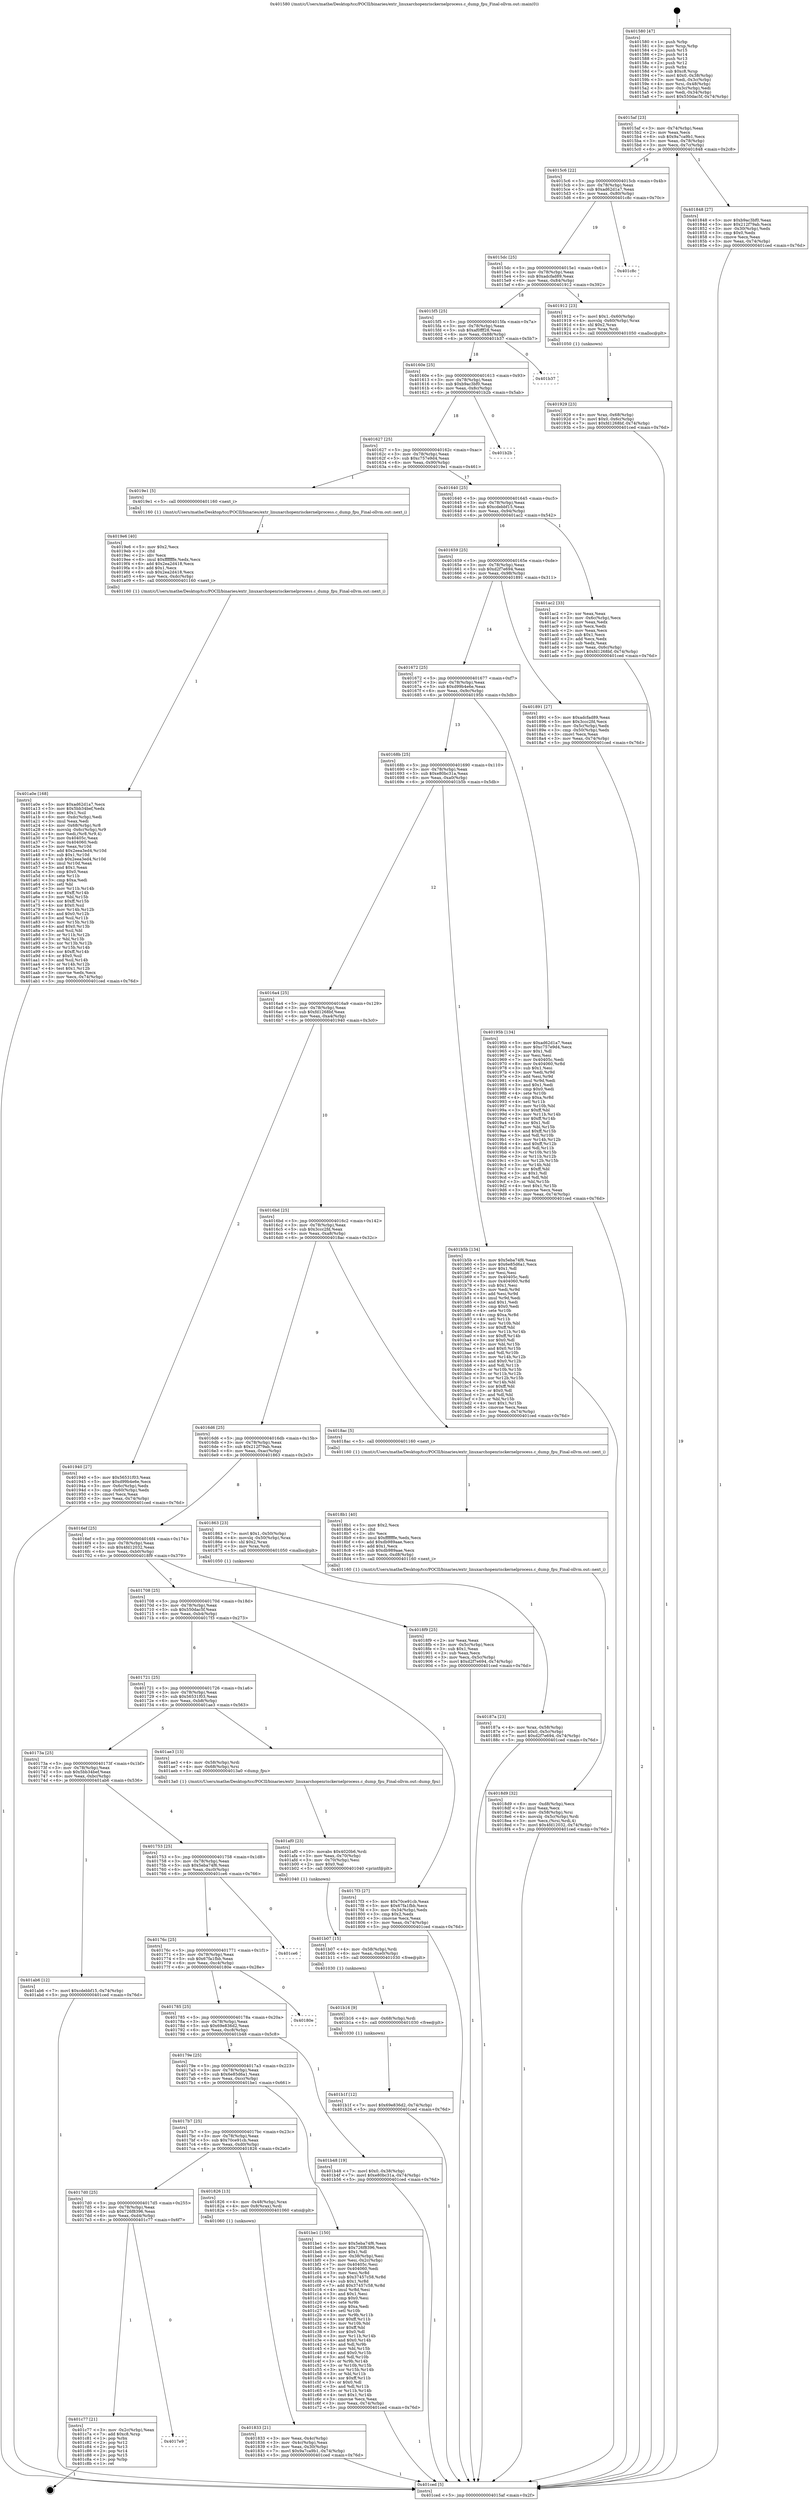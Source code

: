digraph "0x401580" {
  label = "0x401580 (/mnt/c/Users/mathe/Desktop/tcc/POCII/binaries/extr_linuxarchopenrisckernelprocess.c_dump_fpu_Final-ollvm.out::main(0))"
  labelloc = "t"
  node[shape=record]

  Entry [label="",width=0.3,height=0.3,shape=circle,fillcolor=black,style=filled]
  "0x4015af" [label="{
     0x4015af [23]\l
     | [instrs]\l
     &nbsp;&nbsp;0x4015af \<+3\>: mov -0x74(%rbp),%eax\l
     &nbsp;&nbsp;0x4015b2 \<+2\>: mov %eax,%ecx\l
     &nbsp;&nbsp;0x4015b4 \<+6\>: sub $0x9a7ca9b1,%ecx\l
     &nbsp;&nbsp;0x4015ba \<+3\>: mov %eax,-0x78(%rbp)\l
     &nbsp;&nbsp;0x4015bd \<+3\>: mov %ecx,-0x7c(%rbp)\l
     &nbsp;&nbsp;0x4015c0 \<+6\>: je 0000000000401848 \<main+0x2c8\>\l
  }"]
  "0x401848" [label="{
     0x401848 [27]\l
     | [instrs]\l
     &nbsp;&nbsp;0x401848 \<+5\>: mov $0xb9ac3bf0,%eax\l
     &nbsp;&nbsp;0x40184d \<+5\>: mov $0x212f79ab,%ecx\l
     &nbsp;&nbsp;0x401852 \<+3\>: mov -0x30(%rbp),%edx\l
     &nbsp;&nbsp;0x401855 \<+3\>: cmp $0x0,%edx\l
     &nbsp;&nbsp;0x401858 \<+3\>: cmove %ecx,%eax\l
     &nbsp;&nbsp;0x40185b \<+3\>: mov %eax,-0x74(%rbp)\l
     &nbsp;&nbsp;0x40185e \<+5\>: jmp 0000000000401ced \<main+0x76d\>\l
  }"]
  "0x4015c6" [label="{
     0x4015c6 [22]\l
     | [instrs]\l
     &nbsp;&nbsp;0x4015c6 \<+5\>: jmp 00000000004015cb \<main+0x4b\>\l
     &nbsp;&nbsp;0x4015cb \<+3\>: mov -0x78(%rbp),%eax\l
     &nbsp;&nbsp;0x4015ce \<+5\>: sub $0xad62d1a7,%eax\l
     &nbsp;&nbsp;0x4015d3 \<+3\>: mov %eax,-0x80(%rbp)\l
     &nbsp;&nbsp;0x4015d6 \<+6\>: je 0000000000401c8c \<main+0x70c\>\l
  }"]
  Exit [label="",width=0.3,height=0.3,shape=circle,fillcolor=black,style=filled,peripheries=2]
  "0x401c8c" [label="{
     0x401c8c\l
  }", style=dashed]
  "0x4015dc" [label="{
     0x4015dc [25]\l
     | [instrs]\l
     &nbsp;&nbsp;0x4015dc \<+5\>: jmp 00000000004015e1 \<main+0x61\>\l
     &nbsp;&nbsp;0x4015e1 \<+3\>: mov -0x78(%rbp),%eax\l
     &nbsp;&nbsp;0x4015e4 \<+5\>: sub $0xadcfad89,%eax\l
     &nbsp;&nbsp;0x4015e9 \<+6\>: mov %eax,-0x84(%rbp)\l
     &nbsp;&nbsp;0x4015ef \<+6\>: je 0000000000401912 \<main+0x392\>\l
  }"]
  "0x4017e9" [label="{
     0x4017e9\l
  }", style=dashed]
  "0x401912" [label="{
     0x401912 [23]\l
     | [instrs]\l
     &nbsp;&nbsp;0x401912 \<+7\>: movl $0x1,-0x60(%rbp)\l
     &nbsp;&nbsp;0x401919 \<+4\>: movslq -0x60(%rbp),%rax\l
     &nbsp;&nbsp;0x40191d \<+4\>: shl $0x2,%rax\l
     &nbsp;&nbsp;0x401921 \<+3\>: mov %rax,%rdi\l
     &nbsp;&nbsp;0x401924 \<+5\>: call 0000000000401050 \<malloc@plt\>\l
     | [calls]\l
     &nbsp;&nbsp;0x401050 \{1\} (unknown)\l
  }"]
  "0x4015f5" [label="{
     0x4015f5 [25]\l
     | [instrs]\l
     &nbsp;&nbsp;0x4015f5 \<+5\>: jmp 00000000004015fa \<main+0x7a\>\l
     &nbsp;&nbsp;0x4015fa \<+3\>: mov -0x78(%rbp),%eax\l
     &nbsp;&nbsp;0x4015fd \<+5\>: sub $0xaf0fff28,%eax\l
     &nbsp;&nbsp;0x401602 \<+6\>: mov %eax,-0x88(%rbp)\l
     &nbsp;&nbsp;0x401608 \<+6\>: je 0000000000401b37 \<main+0x5b7\>\l
  }"]
  "0x401c77" [label="{
     0x401c77 [21]\l
     | [instrs]\l
     &nbsp;&nbsp;0x401c77 \<+3\>: mov -0x2c(%rbp),%eax\l
     &nbsp;&nbsp;0x401c7a \<+7\>: add $0xc8,%rsp\l
     &nbsp;&nbsp;0x401c81 \<+1\>: pop %rbx\l
     &nbsp;&nbsp;0x401c82 \<+2\>: pop %r12\l
     &nbsp;&nbsp;0x401c84 \<+2\>: pop %r13\l
     &nbsp;&nbsp;0x401c86 \<+2\>: pop %r14\l
     &nbsp;&nbsp;0x401c88 \<+2\>: pop %r15\l
     &nbsp;&nbsp;0x401c8a \<+1\>: pop %rbp\l
     &nbsp;&nbsp;0x401c8b \<+1\>: ret\l
  }"]
  "0x401b37" [label="{
     0x401b37\l
  }", style=dashed]
  "0x40160e" [label="{
     0x40160e [25]\l
     | [instrs]\l
     &nbsp;&nbsp;0x40160e \<+5\>: jmp 0000000000401613 \<main+0x93\>\l
     &nbsp;&nbsp;0x401613 \<+3\>: mov -0x78(%rbp),%eax\l
     &nbsp;&nbsp;0x401616 \<+5\>: sub $0xb9ac3bf0,%eax\l
     &nbsp;&nbsp;0x40161b \<+6\>: mov %eax,-0x8c(%rbp)\l
     &nbsp;&nbsp;0x401621 \<+6\>: je 0000000000401b2b \<main+0x5ab\>\l
  }"]
  "0x401b1f" [label="{
     0x401b1f [12]\l
     | [instrs]\l
     &nbsp;&nbsp;0x401b1f \<+7\>: movl $0x69e836d2,-0x74(%rbp)\l
     &nbsp;&nbsp;0x401b26 \<+5\>: jmp 0000000000401ced \<main+0x76d\>\l
  }"]
  "0x401b2b" [label="{
     0x401b2b\l
  }", style=dashed]
  "0x401627" [label="{
     0x401627 [25]\l
     | [instrs]\l
     &nbsp;&nbsp;0x401627 \<+5\>: jmp 000000000040162c \<main+0xac\>\l
     &nbsp;&nbsp;0x40162c \<+3\>: mov -0x78(%rbp),%eax\l
     &nbsp;&nbsp;0x40162f \<+5\>: sub $0xc757e9d4,%eax\l
     &nbsp;&nbsp;0x401634 \<+6\>: mov %eax,-0x90(%rbp)\l
     &nbsp;&nbsp;0x40163a \<+6\>: je 00000000004019e1 \<main+0x461\>\l
  }"]
  "0x401b16" [label="{
     0x401b16 [9]\l
     | [instrs]\l
     &nbsp;&nbsp;0x401b16 \<+4\>: mov -0x68(%rbp),%rdi\l
     &nbsp;&nbsp;0x401b1a \<+5\>: call 0000000000401030 \<free@plt\>\l
     | [calls]\l
     &nbsp;&nbsp;0x401030 \{1\} (unknown)\l
  }"]
  "0x4019e1" [label="{
     0x4019e1 [5]\l
     | [instrs]\l
     &nbsp;&nbsp;0x4019e1 \<+5\>: call 0000000000401160 \<next_i\>\l
     | [calls]\l
     &nbsp;&nbsp;0x401160 \{1\} (/mnt/c/Users/mathe/Desktop/tcc/POCII/binaries/extr_linuxarchopenrisckernelprocess.c_dump_fpu_Final-ollvm.out::next_i)\l
  }"]
  "0x401640" [label="{
     0x401640 [25]\l
     | [instrs]\l
     &nbsp;&nbsp;0x401640 \<+5\>: jmp 0000000000401645 \<main+0xc5\>\l
     &nbsp;&nbsp;0x401645 \<+3\>: mov -0x78(%rbp),%eax\l
     &nbsp;&nbsp;0x401648 \<+5\>: sub $0xcdebbf15,%eax\l
     &nbsp;&nbsp;0x40164d \<+6\>: mov %eax,-0x94(%rbp)\l
     &nbsp;&nbsp;0x401653 \<+6\>: je 0000000000401ac2 \<main+0x542\>\l
  }"]
  "0x401b07" [label="{
     0x401b07 [15]\l
     | [instrs]\l
     &nbsp;&nbsp;0x401b07 \<+4\>: mov -0x58(%rbp),%rdi\l
     &nbsp;&nbsp;0x401b0b \<+6\>: mov %eax,-0xe0(%rbp)\l
     &nbsp;&nbsp;0x401b11 \<+5\>: call 0000000000401030 \<free@plt\>\l
     | [calls]\l
     &nbsp;&nbsp;0x401030 \{1\} (unknown)\l
  }"]
  "0x401ac2" [label="{
     0x401ac2 [33]\l
     | [instrs]\l
     &nbsp;&nbsp;0x401ac2 \<+2\>: xor %eax,%eax\l
     &nbsp;&nbsp;0x401ac4 \<+3\>: mov -0x6c(%rbp),%ecx\l
     &nbsp;&nbsp;0x401ac7 \<+2\>: mov %eax,%edx\l
     &nbsp;&nbsp;0x401ac9 \<+2\>: sub %ecx,%edx\l
     &nbsp;&nbsp;0x401acb \<+2\>: mov %eax,%ecx\l
     &nbsp;&nbsp;0x401acd \<+3\>: sub $0x1,%ecx\l
     &nbsp;&nbsp;0x401ad0 \<+2\>: add %ecx,%edx\l
     &nbsp;&nbsp;0x401ad2 \<+2\>: sub %edx,%eax\l
     &nbsp;&nbsp;0x401ad4 \<+3\>: mov %eax,-0x6c(%rbp)\l
     &nbsp;&nbsp;0x401ad7 \<+7\>: movl $0xfd1268bf,-0x74(%rbp)\l
     &nbsp;&nbsp;0x401ade \<+5\>: jmp 0000000000401ced \<main+0x76d\>\l
  }"]
  "0x401659" [label="{
     0x401659 [25]\l
     | [instrs]\l
     &nbsp;&nbsp;0x401659 \<+5\>: jmp 000000000040165e \<main+0xde\>\l
     &nbsp;&nbsp;0x40165e \<+3\>: mov -0x78(%rbp),%eax\l
     &nbsp;&nbsp;0x401661 \<+5\>: sub $0xd2f7e694,%eax\l
     &nbsp;&nbsp;0x401666 \<+6\>: mov %eax,-0x98(%rbp)\l
     &nbsp;&nbsp;0x40166c \<+6\>: je 0000000000401891 \<main+0x311\>\l
  }"]
  "0x401af0" [label="{
     0x401af0 [23]\l
     | [instrs]\l
     &nbsp;&nbsp;0x401af0 \<+10\>: movabs $0x4020b6,%rdi\l
     &nbsp;&nbsp;0x401afa \<+3\>: mov %eax,-0x70(%rbp)\l
     &nbsp;&nbsp;0x401afd \<+3\>: mov -0x70(%rbp),%esi\l
     &nbsp;&nbsp;0x401b00 \<+2\>: mov $0x0,%al\l
     &nbsp;&nbsp;0x401b02 \<+5\>: call 0000000000401040 \<printf@plt\>\l
     | [calls]\l
     &nbsp;&nbsp;0x401040 \{1\} (unknown)\l
  }"]
  "0x401891" [label="{
     0x401891 [27]\l
     | [instrs]\l
     &nbsp;&nbsp;0x401891 \<+5\>: mov $0xadcfad89,%eax\l
     &nbsp;&nbsp;0x401896 \<+5\>: mov $0x3ccc2fd,%ecx\l
     &nbsp;&nbsp;0x40189b \<+3\>: mov -0x5c(%rbp),%edx\l
     &nbsp;&nbsp;0x40189e \<+3\>: cmp -0x50(%rbp),%edx\l
     &nbsp;&nbsp;0x4018a1 \<+3\>: cmovl %ecx,%eax\l
     &nbsp;&nbsp;0x4018a4 \<+3\>: mov %eax,-0x74(%rbp)\l
     &nbsp;&nbsp;0x4018a7 \<+5\>: jmp 0000000000401ced \<main+0x76d\>\l
  }"]
  "0x401672" [label="{
     0x401672 [25]\l
     | [instrs]\l
     &nbsp;&nbsp;0x401672 \<+5\>: jmp 0000000000401677 \<main+0xf7\>\l
     &nbsp;&nbsp;0x401677 \<+3\>: mov -0x78(%rbp),%eax\l
     &nbsp;&nbsp;0x40167a \<+5\>: sub $0xd99b4e6e,%eax\l
     &nbsp;&nbsp;0x40167f \<+6\>: mov %eax,-0x9c(%rbp)\l
     &nbsp;&nbsp;0x401685 \<+6\>: je 000000000040195b \<main+0x3db\>\l
  }"]
  "0x401a0e" [label="{
     0x401a0e [168]\l
     | [instrs]\l
     &nbsp;&nbsp;0x401a0e \<+5\>: mov $0xad62d1a7,%ecx\l
     &nbsp;&nbsp;0x401a13 \<+5\>: mov $0x5bb34bef,%edx\l
     &nbsp;&nbsp;0x401a18 \<+3\>: mov $0x1,%sil\l
     &nbsp;&nbsp;0x401a1b \<+6\>: mov -0xdc(%rbp),%edi\l
     &nbsp;&nbsp;0x401a21 \<+3\>: imul %eax,%edi\l
     &nbsp;&nbsp;0x401a24 \<+4\>: mov -0x68(%rbp),%r8\l
     &nbsp;&nbsp;0x401a28 \<+4\>: movslq -0x6c(%rbp),%r9\l
     &nbsp;&nbsp;0x401a2c \<+4\>: mov %edi,(%r8,%r9,4)\l
     &nbsp;&nbsp;0x401a30 \<+7\>: mov 0x40405c,%eax\l
     &nbsp;&nbsp;0x401a37 \<+7\>: mov 0x404060,%edi\l
     &nbsp;&nbsp;0x401a3e \<+3\>: mov %eax,%r10d\l
     &nbsp;&nbsp;0x401a41 \<+7\>: add $0x2eea3ed4,%r10d\l
     &nbsp;&nbsp;0x401a48 \<+4\>: sub $0x1,%r10d\l
     &nbsp;&nbsp;0x401a4c \<+7\>: sub $0x2eea3ed4,%r10d\l
     &nbsp;&nbsp;0x401a53 \<+4\>: imul %r10d,%eax\l
     &nbsp;&nbsp;0x401a57 \<+3\>: and $0x1,%eax\l
     &nbsp;&nbsp;0x401a5a \<+3\>: cmp $0x0,%eax\l
     &nbsp;&nbsp;0x401a5d \<+4\>: sete %r11b\l
     &nbsp;&nbsp;0x401a61 \<+3\>: cmp $0xa,%edi\l
     &nbsp;&nbsp;0x401a64 \<+3\>: setl %bl\l
     &nbsp;&nbsp;0x401a67 \<+3\>: mov %r11b,%r14b\l
     &nbsp;&nbsp;0x401a6a \<+4\>: xor $0xff,%r14b\l
     &nbsp;&nbsp;0x401a6e \<+3\>: mov %bl,%r15b\l
     &nbsp;&nbsp;0x401a71 \<+4\>: xor $0xff,%r15b\l
     &nbsp;&nbsp;0x401a75 \<+4\>: xor $0x0,%sil\l
     &nbsp;&nbsp;0x401a79 \<+3\>: mov %r14b,%r12b\l
     &nbsp;&nbsp;0x401a7c \<+4\>: and $0x0,%r12b\l
     &nbsp;&nbsp;0x401a80 \<+3\>: and %sil,%r11b\l
     &nbsp;&nbsp;0x401a83 \<+3\>: mov %r15b,%r13b\l
     &nbsp;&nbsp;0x401a86 \<+4\>: and $0x0,%r13b\l
     &nbsp;&nbsp;0x401a8a \<+3\>: and %sil,%bl\l
     &nbsp;&nbsp;0x401a8d \<+3\>: or %r11b,%r12b\l
     &nbsp;&nbsp;0x401a90 \<+3\>: or %bl,%r13b\l
     &nbsp;&nbsp;0x401a93 \<+3\>: xor %r13b,%r12b\l
     &nbsp;&nbsp;0x401a96 \<+3\>: or %r15b,%r14b\l
     &nbsp;&nbsp;0x401a99 \<+4\>: xor $0xff,%r14b\l
     &nbsp;&nbsp;0x401a9d \<+4\>: or $0x0,%sil\l
     &nbsp;&nbsp;0x401aa1 \<+3\>: and %sil,%r14b\l
     &nbsp;&nbsp;0x401aa4 \<+3\>: or %r14b,%r12b\l
     &nbsp;&nbsp;0x401aa7 \<+4\>: test $0x1,%r12b\l
     &nbsp;&nbsp;0x401aab \<+3\>: cmovne %edx,%ecx\l
     &nbsp;&nbsp;0x401aae \<+3\>: mov %ecx,-0x74(%rbp)\l
     &nbsp;&nbsp;0x401ab1 \<+5\>: jmp 0000000000401ced \<main+0x76d\>\l
  }"]
  "0x40195b" [label="{
     0x40195b [134]\l
     | [instrs]\l
     &nbsp;&nbsp;0x40195b \<+5\>: mov $0xad62d1a7,%eax\l
     &nbsp;&nbsp;0x401960 \<+5\>: mov $0xc757e9d4,%ecx\l
     &nbsp;&nbsp;0x401965 \<+2\>: mov $0x1,%dl\l
     &nbsp;&nbsp;0x401967 \<+2\>: xor %esi,%esi\l
     &nbsp;&nbsp;0x401969 \<+7\>: mov 0x40405c,%edi\l
     &nbsp;&nbsp;0x401970 \<+8\>: mov 0x404060,%r8d\l
     &nbsp;&nbsp;0x401978 \<+3\>: sub $0x1,%esi\l
     &nbsp;&nbsp;0x40197b \<+3\>: mov %edi,%r9d\l
     &nbsp;&nbsp;0x40197e \<+3\>: add %esi,%r9d\l
     &nbsp;&nbsp;0x401981 \<+4\>: imul %r9d,%edi\l
     &nbsp;&nbsp;0x401985 \<+3\>: and $0x1,%edi\l
     &nbsp;&nbsp;0x401988 \<+3\>: cmp $0x0,%edi\l
     &nbsp;&nbsp;0x40198b \<+4\>: sete %r10b\l
     &nbsp;&nbsp;0x40198f \<+4\>: cmp $0xa,%r8d\l
     &nbsp;&nbsp;0x401993 \<+4\>: setl %r11b\l
     &nbsp;&nbsp;0x401997 \<+3\>: mov %r10b,%bl\l
     &nbsp;&nbsp;0x40199a \<+3\>: xor $0xff,%bl\l
     &nbsp;&nbsp;0x40199d \<+3\>: mov %r11b,%r14b\l
     &nbsp;&nbsp;0x4019a0 \<+4\>: xor $0xff,%r14b\l
     &nbsp;&nbsp;0x4019a4 \<+3\>: xor $0x1,%dl\l
     &nbsp;&nbsp;0x4019a7 \<+3\>: mov %bl,%r15b\l
     &nbsp;&nbsp;0x4019aa \<+4\>: and $0xff,%r15b\l
     &nbsp;&nbsp;0x4019ae \<+3\>: and %dl,%r10b\l
     &nbsp;&nbsp;0x4019b1 \<+3\>: mov %r14b,%r12b\l
     &nbsp;&nbsp;0x4019b4 \<+4\>: and $0xff,%r12b\l
     &nbsp;&nbsp;0x4019b8 \<+3\>: and %dl,%r11b\l
     &nbsp;&nbsp;0x4019bb \<+3\>: or %r10b,%r15b\l
     &nbsp;&nbsp;0x4019be \<+3\>: or %r11b,%r12b\l
     &nbsp;&nbsp;0x4019c1 \<+3\>: xor %r12b,%r15b\l
     &nbsp;&nbsp;0x4019c4 \<+3\>: or %r14b,%bl\l
     &nbsp;&nbsp;0x4019c7 \<+3\>: xor $0xff,%bl\l
     &nbsp;&nbsp;0x4019ca \<+3\>: or $0x1,%dl\l
     &nbsp;&nbsp;0x4019cd \<+2\>: and %dl,%bl\l
     &nbsp;&nbsp;0x4019cf \<+3\>: or %bl,%r15b\l
     &nbsp;&nbsp;0x4019d2 \<+4\>: test $0x1,%r15b\l
     &nbsp;&nbsp;0x4019d6 \<+3\>: cmovne %ecx,%eax\l
     &nbsp;&nbsp;0x4019d9 \<+3\>: mov %eax,-0x74(%rbp)\l
     &nbsp;&nbsp;0x4019dc \<+5\>: jmp 0000000000401ced \<main+0x76d\>\l
  }"]
  "0x40168b" [label="{
     0x40168b [25]\l
     | [instrs]\l
     &nbsp;&nbsp;0x40168b \<+5\>: jmp 0000000000401690 \<main+0x110\>\l
     &nbsp;&nbsp;0x401690 \<+3\>: mov -0x78(%rbp),%eax\l
     &nbsp;&nbsp;0x401693 \<+5\>: sub $0xe80bc31a,%eax\l
     &nbsp;&nbsp;0x401698 \<+6\>: mov %eax,-0xa0(%rbp)\l
     &nbsp;&nbsp;0x40169e \<+6\>: je 0000000000401b5b \<main+0x5db\>\l
  }"]
  "0x4019e6" [label="{
     0x4019e6 [40]\l
     | [instrs]\l
     &nbsp;&nbsp;0x4019e6 \<+5\>: mov $0x2,%ecx\l
     &nbsp;&nbsp;0x4019eb \<+1\>: cltd\l
     &nbsp;&nbsp;0x4019ec \<+2\>: idiv %ecx\l
     &nbsp;&nbsp;0x4019ee \<+6\>: imul $0xfffffffe,%edx,%ecx\l
     &nbsp;&nbsp;0x4019f4 \<+6\>: add $0x2ea2d418,%ecx\l
     &nbsp;&nbsp;0x4019fa \<+3\>: add $0x1,%ecx\l
     &nbsp;&nbsp;0x4019fd \<+6\>: sub $0x2ea2d418,%ecx\l
     &nbsp;&nbsp;0x401a03 \<+6\>: mov %ecx,-0xdc(%rbp)\l
     &nbsp;&nbsp;0x401a09 \<+5\>: call 0000000000401160 \<next_i\>\l
     | [calls]\l
     &nbsp;&nbsp;0x401160 \{1\} (/mnt/c/Users/mathe/Desktop/tcc/POCII/binaries/extr_linuxarchopenrisckernelprocess.c_dump_fpu_Final-ollvm.out::next_i)\l
  }"]
  "0x401b5b" [label="{
     0x401b5b [134]\l
     | [instrs]\l
     &nbsp;&nbsp;0x401b5b \<+5\>: mov $0x5eba74f6,%eax\l
     &nbsp;&nbsp;0x401b60 \<+5\>: mov $0x6e85d6a1,%ecx\l
     &nbsp;&nbsp;0x401b65 \<+2\>: mov $0x1,%dl\l
     &nbsp;&nbsp;0x401b67 \<+2\>: xor %esi,%esi\l
     &nbsp;&nbsp;0x401b69 \<+7\>: mov 0x40405c,%edi\l
     &nbsp;&nbsp;0x401b70 \<+8\>: mov 0x404060,%r8d\l
     &nbsp;&nbsp;0x401b78 \<+3\>: sub $0x1,%esi\l
     &nbsp;&nbsp;0x401b7b \<+3\>: mov %edi,%r9d\l
     &nbsp;&nbsp;0x401b7e \<+3\>: add %esi,%r9d\l
     &nbsp;&nbsp;0x401b81 \<+4\>: imul %r9d,%edi\l
     &nbsp;&nbsp;0x401b85 \<+3\>: and $0x1,%edi\l
     &nbsp;&nbsp;0x401b88 \<+3\>: cmp $0x0,%edi\l
     &nbsp;&nbsp;0x401b8b \<+4\>: sete %r10b\l
     &nbsp;&nbsp;0x401b8f \<+4\>: cmp $0xa,%r8d\l
     &nbsp;&nbsp;0x401b93 \<+4\>: setl %r11b\l
     &nbsp;&nbsp;0x401b97 \<+3\>: mov %r10b,%bl\l
     &nbsp;&nbsp;0x401b9a \<+3\>: xor $0xff,%bl\l
     &nbsp;&nbsp;0x401b9d \<+3\>: mov %r11b,%r14b\l
     &nbsp;&nbsp;0x401ba0 \<+4\>: xor $0xff,%r14b\l
     &nbsp;&nbsp;0x401ba4 \<+3\>: xor $0x0,%dl\l
     &nbsp;&nbsp;0x401ba7 \<+3\>: mov %bl,%r15b\l
     &nbsp;&nbsp;0x401baa \<+4\>: and $0x0,%r15b\l
     &nbsp;&nbsp;0x401bae \<+3\>: and %dl,%r10b\l
     &nbsp;&nbsp;0x401bb1 \<+3\>: mov %r14b,%r12b\l
     &nbsp;&nbsp;0x401bb4 \<+4\>: and $0x0,%r12b\l
     &nbsp;&nbsp;0x401bb8 \<+3\>: and %dl,%r11b\l
     &nbsp;&nbsp;0x401bbb \<+3\>: or %r10b,%r15b\l
     &nbsp;&nbsp;0x401bbe \<+3\>: or %r11b,%r12b\l
     &nbsp;&nbsp;0x401bc1 \<+3\>: xor %r12b,%r15b\l
     &nbsp;&nbsp;0x401bc4 \<+3\>: or %r14b,%bl\l
     &nbsp;&nbsp;0x401bc7 \<+3\>: xor $0xff,%bl\l
     &nbsp;&nbsp;0x401bca \<+3\>: or $0x0,%dl\l
     &nbsp;&nbsp;0x401bcd \<+2\>: and %dl,%bl\l
     &nbsp;&nbsp;0x401bcf \<+3\>: or %bl,%r15b\l
     &nbsp;&nbsp;0x401bd2 \<+4\>: test $0x1,%r15b\l
     &nbsp;&nbsp;0x401bd6 \<+3\>: cmovne %ecx,%eax\l
     &nbsp;&nbsp;0x401bd9 \<+3\>: mov %eax,-0x74(%rbp)\l
     &nbsp;&nbsp;0x401bdc \<+5\>: jmp 0000000000401ced \<main+0x76d\>\l
  }"]
  "0x4016a4" [label="{
     0x4016a4 [25]\l
     | [instrs]\l
     &nbsp;&nbsp;0x4016a4 \<+5\>: jmp 00000000004016a9 \<main+0x129\>\l
     &nbsp;&nbsp;0x4016a9 \<+3\>: mov -0x78(%rbp),%eax\l
     &nbsp;&nbsp;0x4016ac \<+5\>: sub $0xfd1268bf,%eax\l
     &nbsp;&nbsp;0x4016b1 \<+6\>: mov %eax,-0xa4(%rbp)\l
     &nbsp;&nbsp;0x4016b7 \<+6\>: je 0000000000401940 \<main+0x3c0\>\l
  }"]
  "0x401929" [label="{
     0x401929 [23]\l
     | [instrs]\l
     &nbsp;&nbsp;0x401929 \<+4\>: mov %rax,-0x68(%rbp)\l
     &nbsp;&nbsp;0x40192d \<+7\>: movl $0x0,-0x6c(%rbp)\l
     &nbsp;&nbsp;0x401934 \<+7\>: movl $0xfd1268bf,-0x74(%rbp)\l
     &nbsp;&nbsp;0x40193b \<+5\>: jmp 0000000000401ced \<main+0x76d\>\l
  }"]
  "0x401940" [label="{
     0x401940 [27]\l
     | [instrs]\l
     &nbsp;&nbsp;0x401940 \<+5\>: mov $0x56531f03,%eax\l
     &nbsp;&nbsp;0x401945 \<+5\>: mov $0xd99b4e6e,%ecx\l
     &nbsp;&nbsp;0x40194a \<+3\>: mov -0x6c(%rbp),%edx\l
     &nbsp;&nbsp;0x40194d \<+3\>: cmp -0x60(%rbp),%edx\l
     &nbsp;&nbsp;0x401950 \<+3\>: cmovl %ecx,%eax\l
     &nbsp;&nbsp;0x401953 \<+3\>: mov %eax,-0x74(%rbp)\l
     &nbsp;&nbsp;0x401956 \<+5\>: jmp 0000000000401ced \<main+0x76d\>\l
  }"]
  "0x4016bd" [label="{
     0x4016bd [25]\l
     | [instrs]\l
     &nbsp;&nbsp;0x4016bd \<+5\>: jmp 00000000004016c2 \<main+0x142\>\l
     &nbsp;&nbsp;0x4016c2 \<+3\>: mov -0x78(%rbp),%eax\l
     &nbsp;&nbsp;0x4016c5 \<+5\>: sub $0x3ccc2fd,%eax\l
     &nbsp;&nbsp;0x4016ca \<+6\>: mov %eax,-0xa8(%rbp)\l
     &nbsp;&nbsp;0x4016d0 \<+6\>: je 00000000004018ac \<main+0x32c\>\l
  }"]
  "0x4018d9" [label="{
     0x4018d9 [32]\l
     | [instrs]\l
     &nbsp;&nbsp;0x4018d9 \<+6\>: mov -0xd8(%rbp),%ecx\l
     &nbsp;&nbsp;0x4018df \<+3\>: imul %eax,%ecx\l
     &nbsp;&nbsp;0x4018e2 \<+4\>: mov -0x58(%rbp),%rsi\l
     &nbsp;&nbsp;0x4018e6 \<+4\>: movslq -0x5c(%rbp),%rdi\l
     &nbsp;&nbsp;0x4018ea \<+3\>: mov %ecx,(%rsi,%rdi,4)\l
     &nbsp;&nbsp;0x4018ed \<+7\>: movl $0x4fd12032,-0x74(%rbp)\l
     &nbsp;&nbsp;0x4018f4 \<+5\>: jmp 0000000000401ced \<main+0x76d\>\l
  }"]
  "0x4018ac" [label="{
     0x4018ac [5]\l
     | [instrs]\l
     &nbsp;&nbsp;0x4018ac \<+5\>: call 0000000000401160 \<next_i\>\l
     | [calls]\l
     &nbsp;&nbsp;0x401160 \{1\} (/mnt/c/Users/mathe/Desktop/tcc/POCII/binaries/extr_linuxarchopenrisckernelprocess.c_dump_fpu_Final-ollvm.out::next_i)\l
  }"]
  "0x4016d6" [label="{
     0x4016d6 [25]\l
     | [instrs]\l
     &nbsp;&nbsp;0x4016d6 \<+5\>: jmp 00000000004016db \<main+0x15b\>\l
     &nbsp;&nbsp;0x4016db \<+3\>: mov -0x78(%rbp),%eax\l
     &nbsp;&nbsp;0x4016de \<+5\>: sub $0x212f79ab,%eax\l
     &nbsp;&nbsp;0x4016e3 \<+6\>: mov %eax,-0xac(%rbp)\l
     &nbsp;&nbsp;0x4016e9 \<+6\>: je 0000000000401863 \<main+0x2e3\>\l
  }"]
  "0x4018b1" [label="{
     0x4018b1 [40]\l
     | [instrs]\l
     &nbsp;&nbsp;0x4018b1 \<+5\>: mov $0x2,%ecx\l
     &nbsp;&nbsp;0x4018b6 \<+1\>: cltd\l
     &nbsp;&nbsp;0x4018b7 \<+2\>: idiv %ecx\l
     &nbsp;&nbsp;0x4018b9 \<+6\>: imul $0xfffffffe,%edx,%ecx\l
     &nbsp;&nbsp;0x4018bf \<+6\>: add $0xdb989aae,%ecx\l
     &nbsp;&nbsp;0x4018c5 \<+3\>: add $0x1,%ecx\l
     &nbsp;&nbsp;0x4018c8 \<+6\>: sub $0xdb989aae,%ecx\l
     &nbsp;&nbsp;0x4018ce \<+6\>: mov %ecx,-0xd8(%rbp)\l
     &nbsp;&nbsp;0x4018d4 \<+5\>: call 0000000000401160 \<next_i\>\l
     | [calls]\l
     &nbsp;&nbsp;0x401160 \{1\} (/mnt/c/Users/mathe/Desktop/tcc/POCII/binaries/extr_linuxarchopenrisckernelprocess.c_dump_fpu_Final-ollvm.out::next_i)\l
  }"]
  "0x401863" [label="{
     0x401863 [23]\l
     | [instrs]\l
     &nbsp;&nbsp;0x401863 \<+7\>: movl $0x1,-0x50(%rbp)\l
     &nbsp;&nbsp;0x40186a \<+4\>: movslq -0x50(%rbp),%rax\l
     &nbsp;&nbsp;0x40186e \<+4\>: shl $0x2,%rax\l
     &nbsp;&nbsp;0x401872 \<+3\>: mov %rax,%rdi\l
     &nbsp;&nbsp;0x401875 \<+5\>: call 0000000000401050 \<malloc@plt\>\l
     | [calls]\l
     &nbsp;&nbsp;0x401050 \{1\} (unknown)\l
  }"]
  "0x4016ef" [label="{
     0x4016ef [25]\l
     | [instrs]\l
     &nbsp;&nbsp;0x4016ef \<+5\>: jmp 00000000004016f4 \<main+0x174\>\l
     &nbsp;&nbsp;0x4016f4 \<+3\>: mov -0x78(%rbp),%eax\l
     &nbsp;&nbsp;0x4016f7 \<+5\>: sub $0x4fd12032,%eax\l
     &nbsp;&nbsp;0x4016fc \<+6\>: mov %eax,-0xb0(%rbp)\l
     &nbsp;&nbsp;0x401702 \<+6\>: je 00000000004018f9 \<main+0x379\>\l
  }"]
  "0x40187a" [label="{
     0x40187a [23]\l
     | [instrs]\l
     &nbsp;&nbsp;0x40187a \<+4\>: mov %rax,-0x58(%rbp)\l
     &nbsp;&nbsp;0x40187e \<+7\>: movl $0x0,-0x5c(%rbp)\l
     &nbsp;&nbsp;0x401885 \<+7\>: movl $0xd2f7e694,-0x74(%rbp)\l
     &nbsp;&nbsp;0x40188c \<+5\>: jmp 0000000000401ced \<main+0x76d\>\l
  }"]
  "0x4018f9" [label="{
     0x4018f9 [25]\l
     | [instrs]\l
     &nbsp;&nbsp;0x4018f9 \<+2\>: xor %eax,%eax\l
     &nbsp;&nbsp;0x4018fb \<+3\>: mov -0x5c(%rbp),%ecx\l
     &nbsp;&nbsp;0x4018fe \<+3\>: sub $0x1,%eax\l
     &nbsp;&nbsp;0x401901 \<+2\>: sub %eax,%ecx\l
     &nbsp;&nbsp;0x401903 \<+3\>: mov %ecx,-0x5c(%rbp)\l
     &nbsp;&nbsp;0x401906 \<+7\>: movl $0xd2f7e694,-0x74(%rbp)\l
     &nbsp;&nbsp;0x40190d \<+5\>: jmp 0000000000401ced \<main+0x76d\>\l
  }"]
  "0x401708" [label="{
     0x401708 [25]\l
     | [instrs]\l
     &nbsp;&nbsp;0x401708 \<+5\>: jmp 000000000040170d \<main+0x18d\>\l
     &nbsp;&nbsp;0x40170d \<+3\>: mov -0x78(%rbp),%eax\l
     &nbsp;&nbsp;0x401710 \<+5\>: sub $0x550dac5f,%eax\l
     &nbsp;&nbsp;0x401715 \<+6\>: mov %eax,-0xb4(%rbp)\l
     &nbsp;&nbsp;0x40171b \<+6\>: je 00000000004017f3 \<main+0x273\>\l
  }"]
  "0x401833" [label="{
     0x401833 [21]\l
     | [instrs]\l
     &nbsp;&nbsp;0x401833 \<+3\>: mov %eax,-0x4c(%rbp)\l
     &nbsp;&nbsp;0x401836 \<+3\>: mov -0x4c(%rbp),%eax\l
     &nbsp;&nbsp;0x401839 \<+3\>: mov %eax,-0x30(%rbp)\l
     &nbsp;&nbsp;0x40183c \<+7\>: movl $0x9a7ca9b1,-0x74(%rbp)\l
     &nbsp;&nbsp;0x401843 \<+5\>: jmp 0000000000401ced \<main+0x76d\>\l
  }"]
  "0x4017f3" [label="{
     0x4017f3 [27]\l
     | [instrs]\l
     &nbsp;&nbsp;0x4017f3 \<+5\>: mov $0x70ce91cb,%eax\l
     &nbsp;&nbsp;0x4017f8 \<+5\>: mov $0x67fa1fbb,%ecx\l
     &nbsp;&nbsp;0x4017fd \<+3\>: mov -0x34(%rbp),%edx\l
     &nbsp;&nbsp;0x401800 \<+3\>: cmp $0x2,%edx\l
     &nbsp;&nbsp;0x401803 \<+3\>: cmovne %ecx,%eax\l
     &nbsp;&nbsp;0x401806 \<+3\>: mov %eax,-0x74(%rbp)\l
     &nbsp;&nbsp;0x401809 \<+5\>: jmp 0000000000401ced \<main+0x76d\>\l
  }"]
  "0x401721" [label="{
     0x401721 [25]\l
     | [instrs]\l
     &nbsp;&nbsp;0x401721 \<+5\>: jmp 0000000000401726 \<main+0x1a6\>\l
     &nbsp;&nbsp;0x401726 \<+3\>: mov -0x78(%rbp),%eax\l
     &nbsp;&nbsp;0x401729 \<+5\>: sub $0x56531f03,%eax\l
     &nbsp;&nbsp;0x40172e \<+6\>: mov %eax,-0xb8(%rbp)\l
     &nbsp;&nbsp;0x401734 \<+6\>: je 0000000000401ae3 \<main+0x563\>\l
  }"]
  "0x401ced" [label="{
     0x401ced [5]\l
     | [instrs]\l
     &nbsp;&nbsp;0x401ced \<+5\>: jmp 00000000004015af \<main+0x2f\>\l
  }"]
  "0x401580" [label="{
     0x401580 [47]\l
     | [instrs]\l
     &nbsp;&nbsp;0x401580 \<+1\>: push %rbp\l
     &nbsp;&nbsp;0x401581 \<+3\>: mov %rsp,%rbp\l
     &nbsp;&nbsp;0x401584 \<+2\>: push %r15\l
     &nbsp;&nbsp;0x401586 \<+2\>: push %r14\l
     &nbsp;&nbsp;0x401588 \<+2\>: push %r13\l
     &nbsp;&nbsp;0x40158a \<+2\>: push %r12\l
     &nbsp;&nbsp;0x40158c \<+1\>: push %rbx\l
     &nbsp;&nbsp;0x40158d \<+7\>: sub $0xc8,%rsp\l
     &nbsp;&nbsp;0x401594 \<+7\>: movl $0x0,-0x38(%rbp)\l
     &nbsp;&nbsp;0x40159b \<+3\>: mov %edi,-0x3c(%rbp)\l
     &nbsp;&nbsp;0x40159e \<+4\>: mov %rsi,-0x48(%rbp)\l
     &nbsp;&nbsp;0x4015a2 \<+3\>: mov -0x3c(%rbp),%edi\l
     &nbsp;&nbsp;0x4015a5 \<+3\>: mov %edi,-0x34(%rbp)\l
     &nbsp;&nbsp;0x4015a8 \<+7\>: movl $0x550dac5f,-0x74(%rbp)\l
  }"]
  "0x4017d0" [label="{
     0x4017d0 [25]\l
     | [instrs]\l
     &nbsp;&nbsp;0x4017d0 \<+5\>: jmp 00000000004017d5 \<main+0x255\>\l
     &nbsp;&nbsp;0x4017d5 \<+3\>: mov -0x78(%rbp),%eax\l
     &nbsp;&nbsp;0x4017d8 \<+5\>: sub $0x726f8396,%eax\l
     &nbsp;&nbsp;0x4017dd \<+6\>: mov %eax,-0xd4(%rbp)\l
     &nbsp;&nbsp;0x4017e3 \<+6\>: je 0000000000401c77 \<main+0x6f7\>\l
  }"]
  "0x401ae3" [label="{
     0x401ae3 [13]\l
     | [instrs]\l
     &nbsp;&nbsp;0x401ae3 \<+4\>: mov -0x58(%rbp),%rdi\l
     &nbsp;&nbsp;0x401ae7 \<+4\>: mov -0x68(%rbp),%rsi\l
     &nbsp;&nbsp;0x401aeb \<+5\>: call 00000000004013a0 \<dump_fpu\>\l
     | [calls]\l
     &nbsp;&nbsp;0x4013a0 \{1\} (/mnt/c/Users/mathe/Desktop/tcc/POCII/binaries/extr_linuxarchopenrisckernelprocess.c_dump_fpu_Final-ollvm.out::dump_fpu)\l
  }"]
  "0x40173a" [label="{
     0x40173a [25]\l
     | [instrs]\l
     &nbsp;&nbsp;0x40173a \<+5\>: jmp 000000000040173f \<main+0x1bf\>\l
     &nbsp;&nbsp;0x40173f \<+3\>: mov -0x78(%rbp),%eax\l
     &nbsp;&nbsp;0x401742 \<+5\>: sub $0x5bb34bef,%eax\l
     &nbsp;&nbsp;0x401747 \<+6\>: mov %eax,-0xbc(%rbp)\l
     &nbsp;&nbsp;0x40174d \<+6\>: je 0000000000401ab6 \<main+0x536\>\l
  }"]
  "0x401826" [label="{
     0x401826 [13]\l
     | [instrs]\l
     &nbsp;&nbsp;0x401826 \<+4\>: mov -0x48(%rbp),%rax\l
     &nbsp;&nbsp;0x40182a \<+4\>: mov 0x8(%rax),%rdi\l
     &nbsp;&nbsp;0x40182e \<+5\>: call 0000000000401060 \<atoi@plt\>\l
     | [calls]\l
     &nbsp;&nbsp;0x401060 \{1\} (unknown)\l
  }"]
  "0x401ab6" [label="{
     0x401ab6 [12]\l
     | [instrs]\l
     &nbsp;&nbsp;0x401ab6 \<+7\>: movl $0xcdebbf15,-0x74(%rbp)\l
     &nbsp;&nbsp;0x401abd \<+5\>: jmp 0000000000401ced \<main+0x76d\>\l
  }"]
  "0x401753" [label="{
     0x401753 [25]\l
     | [instrs]\l
     &nbsp;&nbsp;0x401753 \<+5\>: jmp 0000000000401758 \<main+0x1d8\>\l
     &nbsp;&nbsp;0x401758 \<+3\>: mov -0x78(%rbp),%eax\l
     &nbsp;&nbsp;0x40175b \<+5\>: sub $0x5eba74f6,%eax\l
     &nbsp;&nbsp;0x401760 \<+6\>: mov %eax,-0xc0(%rbp)\l
     &nbsp;&nbsp;0x401766 \<+6\>: je 0000000000401ce6 \<main+0x766\>\l
  }"]
  "0x4017b7" [label="{
     0x4017b7 [25]\l
     | [instrs]\l
     &nbsp;&nbsp;0x4017b7 \<+5\>: jmp 00000000004017bc \<main+0x23c\>\l
     &nbsp;&nbsp;0x4017bc \<+3\>: mov -0x78(%rbp),%eax\l
     &nbsp;&nbsp;0x4017bf \<+5\>: sub $0x70ce91cb,%eax\l
     &nbsp;&nbsp;0x4017c4 \<+6\>: mov %eax,-0xd0(%rbp)\l
     &nbsp;&nbsp;0x4017ca \<+6\>: je 0000000000401826 \<main+0x2a6\>\l
  }"]
  "0x401ce6" [label="{
     0x401ce6\l
  }", style=dashed]
  "0x40176c" [label="{
     0x40176c [25]\l
     | [instrs]\l
     &nbsp;&nbsp;0x40176c \<+5\>: jmp 0000000000401771 \<main+0x1f1\>\l
     &nbsp;&nbsp;0x401771 \<+3\>: mov -0x78(%rbp),%eax\l
     &nbsp;&nbsp;0x401774 \<+5\>: sub $0x67fa1fbb,%eax\l
     &nbsp;&nbsp;0x401779 \<+6\>: mov %eax,-0xc4(%rbp)\l
     &nbsp;&nbsp;0x40177f \<+6\>: je 000000000040180e \<main+0x28e\>\l
  }"]
  "0x401be1" [label="{
     0x401be1 [150]\l
     | [instrs]\l
     &nbsp;&nbsp;0x401be1 \<+5\>: mov $0x5eba74f6,%eax\l
     &nbsp;&nbsp;0x401be6 \<+5\>: mov $0x726f8396,%ecx\l
     &nbsp;&nbsp;0x401beb \<+2\>: mov $0x1,%dl\l
     &nbsp;&nbsp;0x401bed \<+3\>: mov -0x38(%rbp),%esi\l
     &nbsp;&nbsp;0x401bf0 \<+3\>: mov %esi,-0x2c(%rbp)\l
     &nbsp;&nbsp;0x401bf3 \<+7\>: mov 0x40405c,%esi\l
     &nbsp;&nbsp;0x401bfa \<+7\>: mov 0x404060,%edi\l
     &nbsp;&nbsp;0x401c01 \<+3\>: mov %esi,%r8d\l
     &nbsp;&nbsp;0x401c04 \<+7\>: sub $0x37457c58,%r8d\l
     &nbsp;&nbsp;0x401c0b \<+4\>: sub $0x1,%r8d\l
     &nbsp;&nbsp;0x401c0f \<+7\>: add $0x37457c58,%r8d\l
     &nbsp;&nbsp;0x401c16 \<+4\>: imul %r8d,%esi\l
     &nbsp;&nbsp;0x401c1a \<+3\>: and $0x1,%esi\l
     &nbsp;&nbsp;0x401c1d \<+3\>: cmp $0x0,%esi\l
     &nbsp;&nbsp;0x401c20 \<+4\>: sete %r9b\l
     &nbsp;&nbsp;0x401c24 \<+3\>: cmp $0xa,%edi\l
     &nbsp;&nbsp;0x401c27 \<+4\>: setl %r10b\l
     &nbsp;&nbsp;0x401c2b \<+3\>: mov %r9b,%r11b\l
     &nbsp;&nbsp;0x401c2e \<+4\>: xor $0xff,%r11b\l
     &nbsp;&nbsp;0x401c32 \<+3\>: mov %r10b,%bl\l
     &nbsp;&nbsp;0x401c35 \<+3\>: xor $0xff,%bl\l
     &nbsp;&nbsp;0x401c38 \<+3\>: xor $0x0,%dl\l
     &nbsp;&nbsp;0x401c3b \<+3\>: mov %r11b,%r14b\l
     &nbsp;&nbsp;0x401c3e \<+4\>: and $0x0,%r14b\l
     &nbsp;&nbsp;0x401c42 \<+3\>: and %dl,%r9b\l
     &nbsp;&nbsp;0x401c45 \<+3\>: mov %bl,%r15b\l
     &nbsp;&nbsp;0x401c48 \<+4\>: and $0x0,%r15b\l
     &nbsp;&nbsp;0x401c4c \<+3\>: and %dl,%r10b\l
     &nbsp;&nbsp;0x401c4f \<+3\>: or %r9b,%r14b\l
     &nbsp;&nbsp;0x401c52 \<+3\>: or %r10b,%r15b\l
     &nbsp;&nbsp;0x401c55 \<+3\>: xor %r15b,%r14b\l
     &nbsp;&nbsp;0x401c58 \<+3\>: or %bl,%r11b\l
     &nbsp;&nbsp;0x401c5b \<+4\>: xor $0xff,%r11b\l
     &nbsp;&nbsp;0x401c5f \<+3\>: or $0x0,%dl\l
     &nbsp;&nbsp;0x401c62 \<+3\>: and %dl,%r11b\l
     &nbsp;&nbsp;0x401c65 \<+3\>: or %r11b,%r14b\l
     &nbsp;&nbsp;0x401c68 \<+4\>: test $0x1,%r14b\l
     &nbsp;&nbsp;0x401c6c \<+3\>: cmovne %ecx,%eax\l
     &nbsp;&nbsp;0x401c6f \<+3\>: mov %eax,-0x74(%rbp)\l
     &nbsp;&nbsp;0x401c72 \<+5\>: jmp 0000000000401ced \<main+0x76d\>\l
  }"]
  "0x40180e" [label="{
     0x40180e\l
  }", style=dashed]
  "0x401785" [label="{
     0x401785 [25]\l
     | [instrs]\l
     &nbsp;&nbsp;0x401785 \<+5\>: jmp 000000000040178a \<main+0x20a\>\l
     &nbsp;&nbsp;0x40178a \<+3\>: mov -0x78(%rbp),%eax\l
     &nbsp;&nbsp;0x40178d \<+5\>: sub $0x69e836d2,%eax\l
     &nbsp;&nbsp;0x401792 \<+6\>: mov %eax,-0xc8(%rbp)\l
     &nbsp;&nbsp;0x401798 \<+6\>: je 0000000000401b48 \<main+0x5c8\>\l
  }"]
  "0x40179e" [label="{
     0x40179e [25]\l
     | [instrs]\l
     &nbsp;&nbsp;0x40179e \<+5\>: jmp 00000000004017a3 \<main+0x223\>\l
     &nbsp;&nbsp;0x4017a3 \<+3\>: mov -0x78(%rbp),%eax\l
     &nbsp;&nbsp;0x4017a6 \<+5\>: sub $0x6e85d6a1,%eax\l
     &nbsp;&nbsp;0x4017ab \<+6\>: mov %eax,-0xcc(%rbp)\l
     &nbsp;&nbsp;0x4017b1 \<+6\>: je 0000000000401be1 \<main+0x661\>\l
  }"]
  "0x401b48" [label="{
     0x401b48 [19]\l
     | [instrs]\l
     &nbsp;&nbsp;0x401b48 \<+7\>: movl $0x0,-0x38(%rbp)\l
     &nbsp;&nbsp;0x401b4f \<+7\>: movl $0xe80bc31a,-0x74(%rbp)\l
     &nbsp;&nbsp;0x401b56 \<+5\>: jmp 0000000000401ced \<main+0x76d\>\l
  }"]
  Entry -> "0x401580" [label=" 1"]
  "0x4015af" -> "0x401848" [label=" 1"]
  "0x4015af" -> "0x4015c6" [label=" 19"]
  "0x401c77" -> Exit [label=" 1"]
  "0x4015c6" -> "0x401c8c" [label=" 0"]
  "0x4015c6" -> "0x4015dc" [label=" 19"]
  "0x4017d0" -> "0x4017e9" [label=" 0"]
  "0x4015dc" -> "0x401912" [label=" 1"]
  "0x4015dc" -> "0x4015f5" [label=" 18"]
  "0x4017d0" -> "0x401c77" [label=" 1"]
  "0x4015f5" -> "0x401b37" [label=" 0"]
  "0x4015f5" -> "0x40160e" [label=" 18"]
  "0x401be1" -> "0x401ced" [label=" 1"]
  "0x40160e" -> "0x401b2b" [label=" 0"]
  "0x40160e" -> "0x401627" [label=" 18"]
  "0x401b5b" -> "0x401ced" [label=" 1"]
  "0x401627" -> "0x4019e1" [label=" 1"]
  "0x401627" -> "0x401640" [label=" 17"]
  "0x401b48" -> "0x401ced" [label=" 1"]
  "0x401640" -> "0x401ac2" [label=" 1"]
  "0x401640" -> "0x401659" [label=" 16"]
  "0x401b1f" -> "0x401ced" [label=" 1"]
  "0x401659" -> "0x401891" [label=" 2"]
  "0x401659" -> "0x401672" [label=" 14"]
  "0x401b16" -> "0x401b1f" [label=" 1"]
  "0x401672" -> "0x40195b" [label=" 1"]
  "0x401672" -> "0x40168b" [label=" 13"]
  "0x401b07" -> "0x401b16" [label=" 1"]
  "0x40168b" -> "0x401b5b" [label=" 1"]
  "0x40168b" -> "0x4016a4" [label=" 12"]
  "0x401af0" -> "0x401b07" [label=" 1"]
  "0x4016a4" -> "0x401940" [label=" 2"]
  "0x4016a4" -> "0x4016bd" [label=" 10"]
  "0x401ae3" -> "0x401af0" [label=" 1"]
  "0x4016bd" -> "0x4018ac" [label=" 1"]
  "0x4016bd" -> "0x4016d6" [label=" 9"]
  "0x401ac2" -> "0x401ced" [label=" 1"]
  "0x4016d6" -> "0x401863" [label=" 1"]
  "0x4016d6" -> "0x4016ef" [label=" 8"]
  "0x401ab6" -> "0x401ced" [label=" 1"]
  "0x4016ef" -> "0x4018f9" [label=" 1"]
  "0x4016ef" -> "0x401708" [label=" 7"]
  "0x401a0e" -> "0x401ced" [label=" 1"]
  "0x401708" -> "0x4017f3" [label=" 1"]
  "0x401708" -> "0x401721" [label=" 6"]
  "0x4017f3" -> "0x401ced" [label=" 1"]
  "0x401580" -> "0x4015af" [label=" 1"]
  "0x401ced" -> "0x4015af" [label=" 19"]
  "0x4019e6" -> "0x401a0e" [label=" 1"]
  "0x401721" -> "0x401ae3" [label=" 1"]
  "0x401721" -> "0x40173a" [label=" 5"]
  "0x4019e1" -> "0x4019e6" [label=" 1"]
  "0x40173a" -> "0x401ab6" [label=" 1"]
  "0x40173a" -> "0x401753" [label=" 4"]
  "0x40195b" -> "0x401ced" [label=" 1"]
  "0x401753" -> "0x401ce6" [label=" 0"]
  "0x401753" -> "0x40176c" [label=" 4"]
  "0x401929" -> "0x401ced" [label=" 1"]
  "0x40176c" -> "0x40180e" [label=" 0"]
  "0x40176c" -> "0x401785" [label=" 4"]
  "0x401912" -> "0x401929" [label=" 1"]
  "0x401785" -> "0x401b48" [label=" 1"]
  "0x401785" -> "0x40179e" [label=" 3"]
  "0x4018f9" -> "0x401ced" [label=" 1"]
  "0x40179e" -> "0x401be1" [label=" 1"]
  "0x40179e" -> "0x4017b7" [label=" 2"]
  "0x401940" -> "0x401ced" [label=" 2"]
  "0x4017b7" -> "0x401826" [label=" 1"]
  "0x4017b7" -> "0x4017d0" [label=" 1"]
  "0x401826" -> "0x401833" [label=" 1"]
  "0x401833" -> "0x401ced" [label=" 1"]
  "0x401848" -> "0x401ced" [label=" 1"]
  "0x401863" -> "0x40187a" [label=" 1"]
  "0x40187a" -> "0x401ced" [label=" 1"]
  "0x401891" -> "0x401ced" [label=" 2"]
  "0x4018ac" -> "0x4018b1" [label=" 1"]
  "0x4018b1" -> "0x4018d9" [label=" 1"]
  "0x4018d9" -> "0x401ced" [label=" 1"]
}
